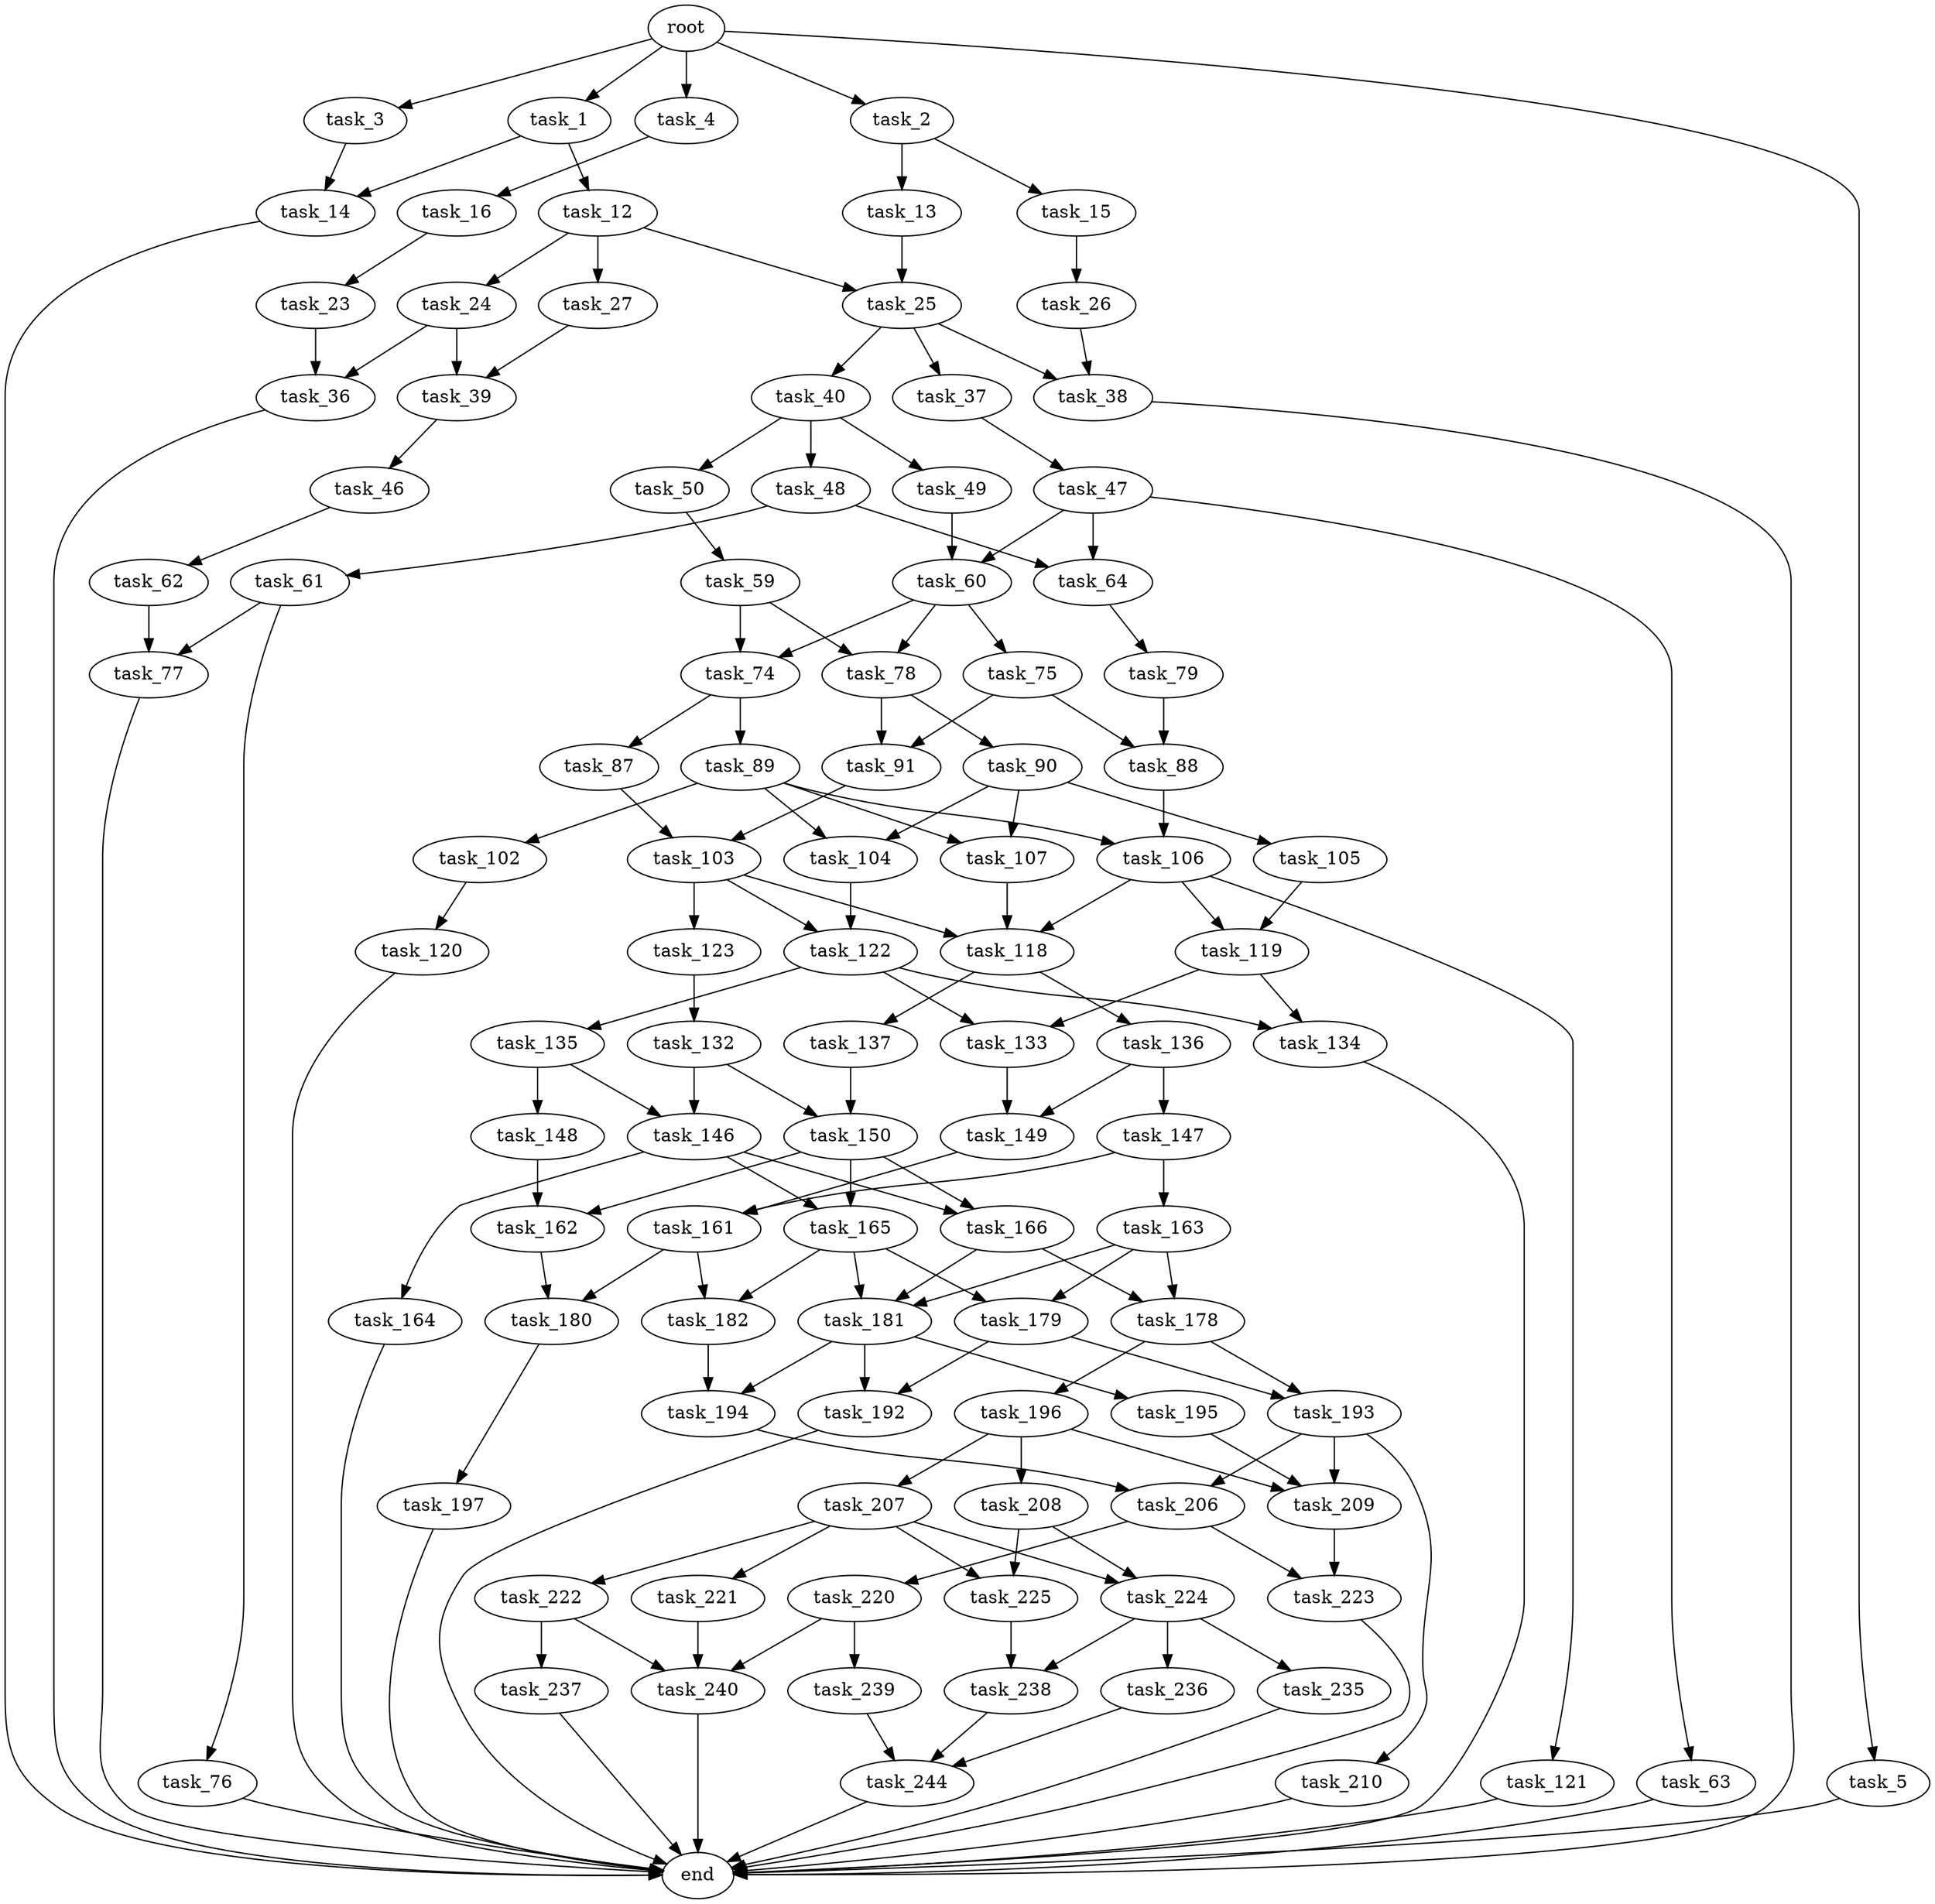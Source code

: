digraph G {
  root [size="0.000000"];
  task_1 [size="7024699326.000000"];
  task_2 [size="10809713410.000000"];
  task_3 [size="28248467338.000000"];
  task_4 [size="28991029248.000000"];
  task_5 [size="118394133586.000000"];
  task_12 [size="368293445632.000000"];
  task_14 [size="134217728000.000000"];
  task_13 [size="1065275150009.000000"];
  task_15 [size="92449530931.000000"];
  task_16 [size="52612010134.000000"];
  end [size="0.000000"];
  task_24 [size="246228731639.000000"];
  task_25 [size="134217728000.000000"];
  task_27 [size="1217122947282.000000"];
  task_26 [size="216976797591.000000"];
  task_23 [size="28991029248.000000"];
  task_36 [size="12573348141.000000"];
  task_39 [size="16446092746.000000"];
  task_37 [size="12148105858.000000"];
  task_38 [size="931267849739.000000"];
  task_40 [size="399473822488.000000"];
  task_47 [size="1676279182.000000"];
  task_46 [size="782757789696.000000"];
  task_48 [size="12735012608.000000"];
  task_49 [size="200911924403.000000"];
  task_50 [size="368293445632.000000"];
  task_62 [size="782757789696.000000"];
  task_60 [size="127354125793.000000"];
  task_63 [size="1189649634.000000"];
  task_64 [size="8589934592.000000"];
  task_61 [size="549755813888.000000"];
  task_59 [size="1073741824000.000000"];
  task_74 [size="69575075832.000000"];
  task_78 [size="6873428845.000000"];
  task_75 [size="118713331331.000000"];
  task_76 [size="28502878996.000000"];
  task_77 [size="1073741824000.000000"];
  task_79 [size="3187621193.000000"];
  task_87 [size="28991029248.000000"];
  task_89 [size="113756116176.000000"];
  task_88 [size="25780140394.000000"];
  task_91 [size="68719476736.000000"];
  task_90 [size="27804221206.000000"];
  task_103 [size="643288854312.000000"];
  task_106 [size="1110957021134.000000"];
  task_102 [size="5934336785.000000"];
  task_104 [size="55770396332.000000"];
  task_107 [size="782757789696.000000"];
  task_105 [size="1564363235.000000"];
  task_120 [size="39989678003.000000"];
  task_118 [size="8589934592.000000"];
  task_122 [size="16859635538.000000"];
  task_123 [size="8589934592.000000"];
  task_119 [size="13709896727.000000"];
  task_121 [size="11544509122.000000"];
  task_136 [size="1073741824000.000000"];
  task_137 [size="28991029248.000000"];
  task_133 [size="549755813888.000000"];
  task_134 [size="209714219156.000000"];
  task_135 [size="277703675808.000000"];
  task_132 [size="85680588024.000000"];
  task_146 [size="16127054924.000000"];
  task_150 [size="368293445632.000000"];
  task_149 [size="769431919783.000000"];
  task_148 [size="32349060369.000000"];
  task_147 [size="395066406885.000000"];
  task_164 [size="27102291026.000000"];
  task_165 [size="57983093898.000000"];
  task_166 [size="7334515802.000000"];
  task_161 [size="7186062329.000000"];
  task_163 [size="27778309038.000000"];
  task_162 [size="134217728000.000000"];
  task_180 [size="782757789696.000000"];
  task_182 [size="134217728000.000000"];
  task_178 [size="307881416084.000000"];
  task_179 [size="549755813888.000000"];
  task_181 [size="4959623635.000000"];
  task_193 [size="782757789696.000000"];
  task_196 [size="39718890143.000000"];
  task_192 [size="549755813888.000000"];
  task_197 [size="1073741824000.000000"];
  task_194 [size="170698463203.000000"];
  task_195 [size="4965783059.000000"];
  task_206 [size="400559844559.000000"];
  task_209 [size="68719476736.000000"];
  task_210 [size="355172114117.000000"];
  task_207 [size="13455736844.000000"];
  task_208 [size="265633363521.000000"];
  task_220 [size="27218216610.000000"];
  task_223 [size="134217728000.000000"];
  task_221 [size="5016570766.000000"];
  task_222 [size="2793556439.000000"];
  task_224 [size="10322755044.000000"];
  task_225 [size="134217728000.000000"];
  task_239 [size="130087926709.000000"];
  task_240 [size="96547280196.000000"];
  task_237 [size="28991029248.000000"];
  task_235 [size="33264770872.000000"];
  task_236 [size="16825442605.000000"];
  task_238 [size="32141767116.000000"];
  task_244 [size="261405711365.000000"];

  root -> task_1 [size="1.000000"];
  root -> task_2 [size="1.000000"];
  root -> task_3 [size="1.000000"];
  root -> task_4 [size="1.000000"];
  root -> task_5 [size="1.000000"];
  task_1 -> task_12 [size="301989888.000000"];
  task_1 -> task_14 [size="301989888.000000"];
  task_2 -> task_13 [size="209715200.000000"];
  task_2 -> task_15 [size="209715200.000000"];
  task_3 -> task_14 [size="75497472.000000"];
  task_4 -> task_16 [size="75497472.000000"];
  task_5 -> end [size="1.000000"];
  task_12 -> task_24 [size="411041792.000000"];
  task_12 -> task_25 [size="411041792.000000"];
  task_12 -> task_27 [size="411041792.000000"];
  task_14 -> end [size="1.000000"];
  task_13 -> task_25 [size="838860800.000000"];
  task_15 -> task_26 [size="301989888.000000"];
  task_16 -> task_23 [size="838860800.000000"];
  task_24 -> task_36 [size="679477248.000000"];
  task_24 -> task_39 [size="679477248.000000"];
  task_25 -> task_37 [size="209715200.000000"];
  task_25 -> task_38 [size="209715200.000000"];
  task_25 -> task_40 [size="209715200.000000"];
  task_27 -> task_39 [size="838860800.000000"];
  task_26 -> task_38 [size="209715200.000000"];
  task_23 -> task_36 [size="75497472.000000"];
  task_36 -> end [size="1.000000"];
  task_39 -> task_46 [size="33554432.000000"];
  task_37 -> task_47 [size="679477248.000000"];
  task_38 -> end [size="1.000000"];
  task_40 -> task_48 [size="536870912.000000"];
  task_40 -> task_49 [size="536870912.000000"];
  task_40 -> task_50 [size="536870912.000000"];
  task_47 -> task_60 [size="75497472.000000"];
  task_47 -> task_63 [size="75497472.000000"];
  task_47 -> task_64 [size="75497472.000000"];
  task_46 -> task_62 [size="679477248.000000"];
  task_48 -> task_61 [size="679477248.000000"];
  task_48 -> task_64 [size="679477248.000000"];
  task_49 -> task_60 [size="209715200.000000"];
  task_50 -> task_59 [size="411041792.000000"];
  task_62 -> task_77 [size="679477248.000000"];
  task_60 -> task_74 [size="301989888.000000"];
  task_60 -> task_75 [size="301989888.000000"];
  task_60 -> task_78 [size="301989888.000000"];
  task_63 -> end [size="1.000000"];
  task_64 -> task_79 [size="33554432.000000"];
  task_61 -> task_76 [size="536870912.000000"];
  task_61 -> task_77 [size="536870912.000000"];
  task_59 -> task_74 [size="838860800.000000"];
  task_59 -> task_78 [size="838860800.000000"];
  task_74 -> task_87 [size="134217728.000000"];
  task_74 -> task_89 [size="134217728.000000"];
  task_78 -> task_90 [size="209715200.000000"];
  task_78 -> task_91 [size="209715200.000000"];
  task_75 -> task_88 [size="301989888.000000"];
  task_75 -> task_91 [size="301989888.000000"];
  task_76 -> end [size="1.000000"];
  task_77 -> end [size="1.000000"];
  task_79 -> task_88 [size="75497472.000000"];
  task_87 -> task_103 [size="75497472.000000"];
  task_89 -> task_102 [size="134217728.000000"];
  task_89 -> task_104 [size="134217728.000000"];
  task_89 -> task_106 [size="134217728.000000"];
  task_89 -> task_107 [size="134217728.000000"];
  task_88 -> task_106 [size="411041792.000000"];
  task_91 -> task_103 [size="134217728.000000"];
  task_90 -> task_104 [size="838860800.000000"];
  task_90 -> task_105 [size="838860800.000000"];
  task_90 -> task_107 [size="838860800.000000"];
  task_103 -> task_118 [size="536870912.000000"];
  task_103 -> task_122 [size="536870912.000000"];
  task_103 -> task_123 [size="536870912.000000"];
  task_106 -> task_118 [size="679477248.000000"];
  task_106 -> task_119 [size="679477248.000000"];
  task_106 -> task_121 [size="679477248.000000"];
  task_102 -> task_120 [size="209715200.000000"];
  task_104 -> task_122 [size="75497472.000000"];
  task_107 -> task_118 [size="679477248.000000"];
  task_105 -> task_119 [size="134217728.000000"];
  task_120 -> end [size="1.000000"];
  task_118 -> task_136 [size="33554432.000000"];
  task_118 -> task_137 [size="33554432.000000"];
  task_122 -> task_133 [size="536870912.000000"];
  task_122 -> task_134 [size="536870912.000000"];
  task_122 -> task_135 [size="536870912.000000"];
  task_123 -> task_132 [size="33554432.000000"];
  task_119 -> task_133 [size="679477248.000000"];
  task_119 -> task_134 [size="679477248.000000"];
  task_121 -> end [size="1.000000"];
  task_136 -> task_147 [size="838860800.000000"];
  task_136 -> task_149 [size="838860800.000000"];
  task_137 -> task_150 [size="75497472.000000"];
  task_133 -> task_149 [size="536870912.000000"];
  task_134 -> end [size="1.000000"];
  task_135 -> task_146 [size="536870912.000000"];
  task_135 -> task_148 [size="536870912.000000"];
  task_132 -> task_146 [size="134217728.000000"];
  task_132 -> task_150 [size="134217728.000000"];
  task_146 -> task_164 [size="301989888.000000"];
  task_146 -> task_165 [size="301989888.000000"];
  task_146 -> task_166 [size="301989888.000000"];
  task_150 -> task_162 [size="411041792.000000"];
  task_150 -> task_165 [size="411041792.000000"];
  task_150 -> task_166 [size="411041792.000000"];
  task_149 -> task_161 [size="679477248.000000"];
  task_148 -> task_162 [size="838860800.000000"];
  task_147 -> task_161 [size="301989888.000000"];
  task_147 -> task_163 [size="301989888.000000"];
  task_164 -> end [size="1.000000"];
  task_165 -> task_179 [size="209715200.000000"];
  task_165 -> task_181 [size="209715200.000000"];
  task_165 -> task_182 [size="209715200.000000"];
  task_166 -> task_178 [size="134217728.000000"];
  task_166 -> task_181 [size="134217728.000000"];
  task_161 -> task_180 [size="301989888.000000"];
  task_161 -> task_182 [size="301989888.000000"];
  task_163 -> task_178 [size="536870912.000000"];
  task_163 -> task_179 [size="536870912.000000"];
  task_163 -> task_181 [size="536870912.000000"];
  task_162 -> task_180 [size="209715200.000000"];
  task_180 -> task_197 [size="679477248.000000"];
  task_182 -> task_194 [size="209715200.000000"];
  task_178 -> task_193 [size="209715200.000000"];
  task_178 -> task_196 [size="209715200.000000"];
  task_179 -> task_192 [size="536870912.000000"];
  task_179 -> task_193 [size="536870912.000000"];
  task_181 -> task_192 [size="134217728.000000"];
  task_181 -> task_194 [size="134217728.000000"];
  task_181 -> task_195 [size="134217728.000000"];
  task_193 -> task_206 [size="679477248.000000"];
  task_193 -> task_209 [size="679477248.000000"];
  task_193 -> task_210 [size="679477248.000000"];
  task_196 -> task_207 [size="679477248.000000"];
  task_196 -> task_208 [size="679477248.000000"];
  task_196 -> task_209 [size="679477248.000000"];
  task_192 -> end [size="1.000000"];
  task_197 -> end [size="1.000000"];
  task_194 -> task_206 [size="209715200.000000"];
  task_195 -> task_209 [size="209715200.000000"];
  task_206 -> task_220 [size="301989888.000000"];
  task_206 -> task_223 [size="301989888.000000"];
  task_209 -> task_223 [size="134217728.000000"];
  task_210 -> end [size="1.000000"];
  task_207 -> task_221 [size="536870912.000000"];
  task_207 -> task_222 [size="536870912.000000"];
  task_207 -> task_224 [size="536870912.000000"];
  task_207 -> task_225 [size="536870912.000000"];
  task_208 -> task_224 [size="679477248.000000"];
  task_208 -> task_225 [size="679477248.000000"];
  task_220 -> task_239 [size="536870912.000000"];
  task_220 -> task_240 [size="536870912.000000"];
  task_223 -> end [size="1.000000"];
  task_221 -> task_240 [size="209715200.000000"];
  task_222 -> task_237 [size="75497472.000000"];
  task_222 -> task_240 [size="75497472.000000"];
  task_224 -> task_235 [size="33554432.000000"];
  task_224 -> task_236 [size="33554432.000000"];
  task_224 -> task_238 [size="33554432.000000"];
  task_225 -> task_238 [size="209715200.000000"];
  task_239 -> task_244 [size="411041792.000000"];
  task_240 -> end [size="1.000000"];
  task_237 -> end [size="1.000000"];
  task_235 -> end [size="1.000000"];
  task_236 -> task_244 [size="301989888.000000"];
  task_238 -> task_244 [size="536870912.000000"];
  task_244 -> end [size="1.000000"];
}
